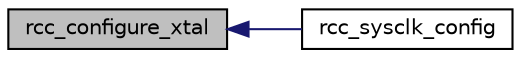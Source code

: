 digraph "rcc_configure_xtal"
{
  edge [fontname="Helvetica",fontsize="10",labelfontname="Helvetica",labelfontsize="10"];
  node [fontname="Helvetica",fontsize="10",shape=record];
  rankdir="LR";
  Node1 [label="rcc_configure_xtal",height=0.2,width=0.4,color="black", fillcolor="grey75", style="filled", fontcolor="black"];
  Node1 -> Node2 [dir="back",color="midnightblue",fontsize="10",style="solid",fontname="Helvetica"];
  Node2 [label="rcc_sysclk_config",height=0.2,width=0.4,color="black", fillcolor="white", style="filled",URL="$group__rcc__high__level.html#ga94e682bdf26bde662afb76403acdd227",tooltip="Configure the system clock source. "];
}
